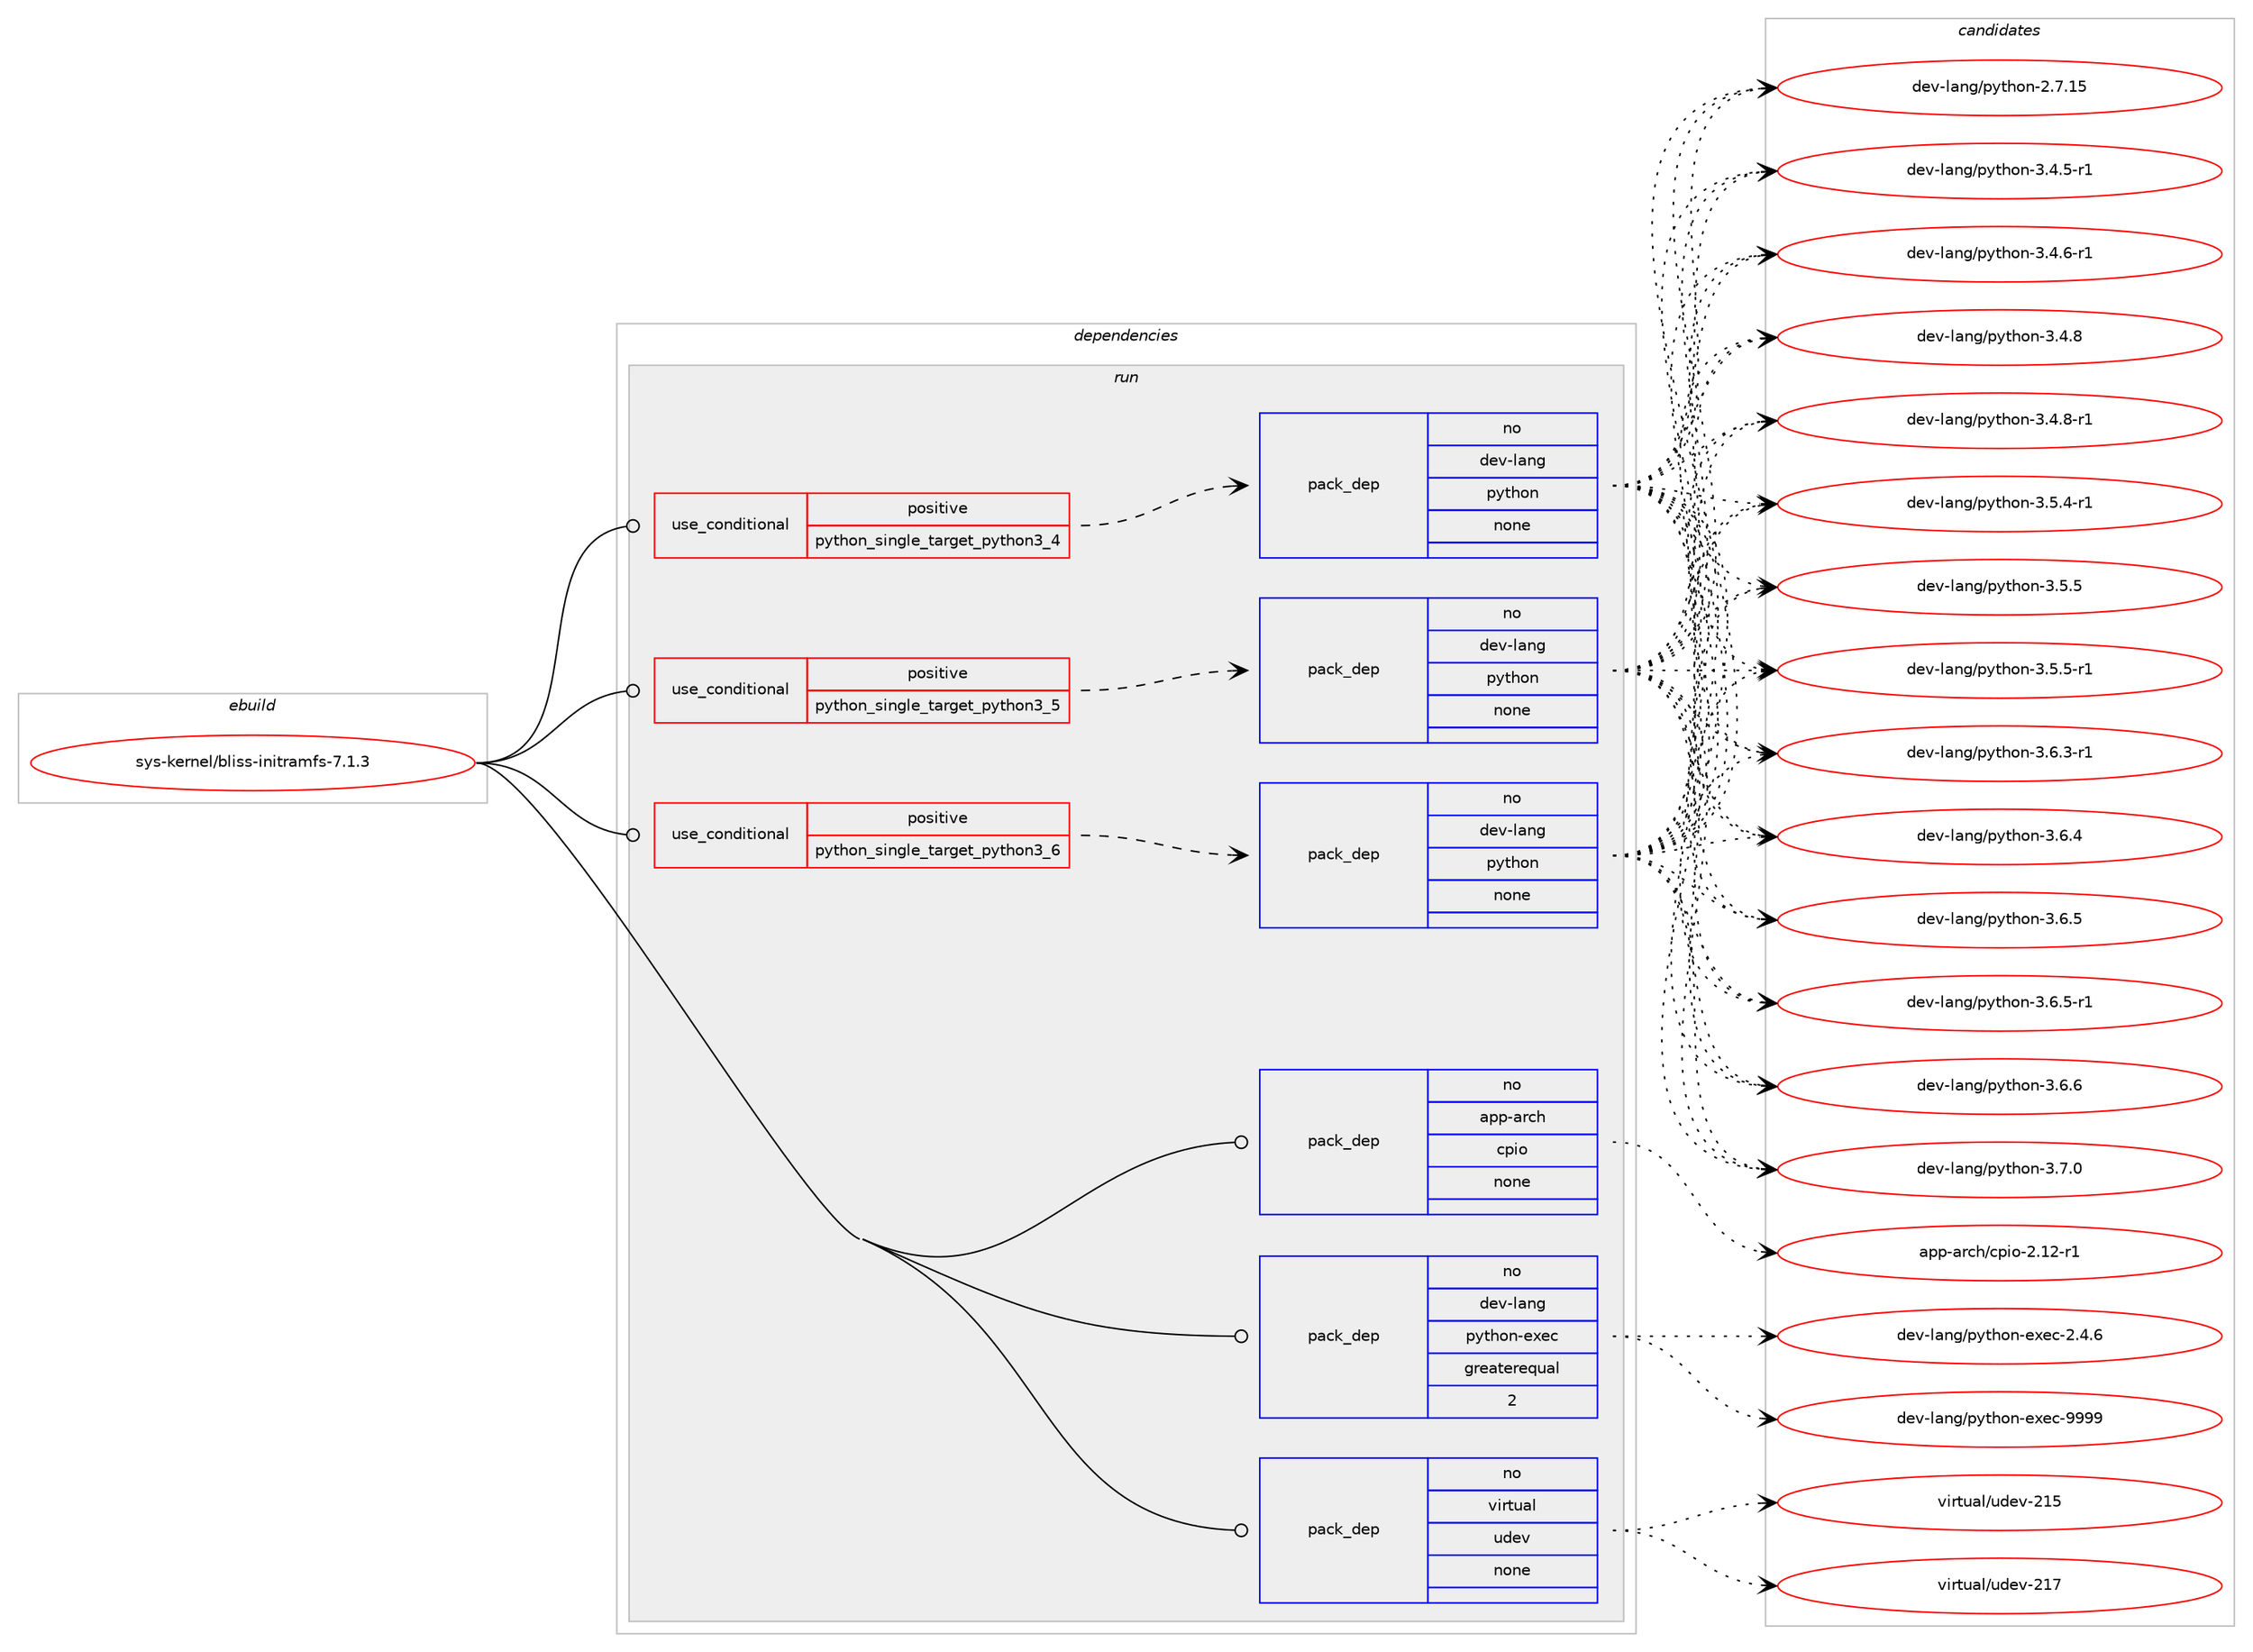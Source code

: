 digraph prolog {

# *************
# Graph options
# *************

newrank=true;
concentrate=true;
compound=true;
graph [rankdir=LR,fontname=Helvetica,fontsize=10,ranksep=1.5];#, ranksep=2.5, nodesep=0.2];
edge  [arrowhead=vee];
node  [fontname=Helvetica,fontsize=10];

# **********
# The ebuild
# **********

subgraph cluster_leftcol {
color=gray;
rank=same;
label=<<i>ebuild</i>>;
id [label="sys-kernel/bliss-initramfs-7.1.3", color=red, width=4, href="../sys-kernel/bliss-initramfs-7.1.3.svg"];
}

# ****************
# The dependencies
# ****************

subgraph cluster_midcol {
color=gray;
label=<<i>dependencies</i>>;
subgraph cluster_compile {
fillcolor="#eeeeee";
style=filled;
label=<<i>compile</i>>;
}
subgraph cluster_compileandrun {
fillcolor="#eeeeee";
style=filled;
label=<<i>compile and run</i>>;
}
subgraph cluster_run {
fillcolor="#eeeeee";
style=filled;
label=<<i>run</i>>;
subgraph cond369 {
dependency3933 [label=<<TABLE BORDER="0" CELLBORDER="1" CELLSPACING="0" CELLPADDING="4"><TR><TD ROWSPAN="3" CELLPADDING="10">use_conditional</TD></TR><TR><TD>positive</TD></TR><TR><TD>python_single_target_python3_4</TD></TR></TABLE>>, shape=none, color=red];
subgraph pack3468 {
dependency3934 [label=<<TABLE BORDER="0" CELLBORDER="1" CELLSPACING="0" CELLPADDING="4" WIDTH="220"><TR><TD ROWSPAN="6" CELLPADDING="30">pack_dep</TD></TR><TR><TD WIDTH="110">no</TD></TR><TR><TD>dev-lang</TD></TR><TR><TD>python</TD></TR><TR><TD>none</TD></TR><TR><TD></TD></TR></TABLE>>, shape=none, color=blue];
}
dependency3933:e -> dependency3934:w [weight=20,style="dashed",arrowhead="vee"];
}
id:e -> dependency3933:w [weight=20,style="solid",arrowhead="odot"];
subgraph cond370 {
dependency3935 [label=<<TABLE BORDER="0" CELLBORDER="1" CELLSPACING="0" CELLPADDING="4"><TR><TD ROWSPAN="3" CELLPADDING="10">use_conditional</TD></TR><TR><TD>positive</TD></TR><TR><TD>python_single_target_python3_5</TD></TR></TABLE>>, shape=none, color=red];
subgraph pack3469 {
dependency3936 [label=<<TABLE BORDER="0" CELLBORDER="1" CELLSPACING="0" CELLPADDING="4" WIDTH="220"><TR><TD ROWSPAN="6" CELLPADDING="30">pack_dep</TD></TR><TR><TD WIDTH="110">no</TD></TR><TR><TD>dev-lang</TD></TR><TR><TD>python</TD></TR><TR><TD>none</TD></TR><TR><TD></TD></TR></TABLE>>, shape=none, color=blue];
}
dependency3935:e -> dependency3936:w [weight=20,style="dashed",arrowhead="vee"];
}
id:e -> dependency3935:w [weight=20,style="solid",arrowhead="odot"];
subgraph cond371 {
dependency3937 [label=<<TABLE BORDER="0" CELLBORDER="1" CELLSPACING="0" CELLPADDING="4"><TR><TD ROWSPAN="3" CELLPADDING="10">use_conditional</TD></TR><TR><TD>positive</TD></TR><TR><TD>python_single_target_python3_6</TD></TR></TABLE>>, shape=none, color=red];
subgraph pack3470 {
dependency3938 [label=<<TABLE BORDER="0" CELLBORDER="1" CELLSPACING="0" CELLPADDING="4" WIDTH="220"><TR><TD ROWSPAN="6" CELLPADDING="30">pack_dep</TD></TR><TR><TD WIDTH="110">no</TD></TR><TR><TD>dev-lang</TD></TR><TR><TD>python</TD></TR><TR><TD>none</TD></TR><TR><TD></TD></TR></TABLE>>, shape=none, color=blue];
}
dependency3937:e -> dependency3938:w [weight=20,style="dashed",arrowhead="vee"];
}
id:e -> dependency3937:w [weight=20,style="solid",arrowhead="odot"];
subgraph pack3471 {
dependency3939 [label=<<TABLE BORDER="0" CELLBORDER="1" CELLSPACING="0" CELLPADDING="4" WIDTH="220"><TR><TD ROWSPAN="6" CELLPADDING="30">pack_dep</TD></TR><TR><TD WIDTH="110">no</TD></TR><TR><TD>app-arch</TD></TR><TR><TD>cpio</TD></TR><TR><TD>none</TD></TR><TR><TD></TD></TR></TABLE>>, shape=none, color=blue];
}
id:e -> dependency3939:w [weight=20,style="solid",arrowhead="odot"];
subgraph pack3472 {
dependency3940 [label=<<TABLE BORDER="0" CELLBORDER="1" CELLSPACING="0" CELLPADDING="4" WIDTH="220"><TR><TD ROWSPAN="6" CELLPADDING="30">pack_dep</TD></TR><TR><TD WIDTH="110">no</TD></TR><TR><TD>dev-lang</TD></TR><TR><TD>python-exec</TD></TR><TR><TD>greaterequal</TD></TR><TR><TD>2</TD></TR></TABLE>>, shape=none, color=blue];
}
id:e -> dependency3940:w [weight=20,style="solid",arrowhead="odot"];
subgraph pack3473 {
dependency3941 [label=<<TABLE BORDER="0" CELLBORDER="1" CELLSPACING="0" CELLPADDING="4" WIDTH="220"><TR><TD ROWSPAN="6" CELLPADDING="30">pack_dep</TD></TR><TR><TD WIDTH="110">no</TD></TR><TR><TD>virtual</TD></TR><TR><TD>udev</TD></TR><TR><TD>none</TD></TR><TR><TD></TD></TR></TABLE>>, shape=none, color=blue];
}
id:e -> dependency3941:w [weight=20,style="solid",arrowhead="odot"];
}
}

# **************
# The candidates
# **************

subgraph cluster_choices {
rank=same;
color=gray;
label=<<i>candidates</i>>;

subgraph choice3468 {
color=black;
nodesep=1;
choice10010111845108971101034711212111610411111045504655464953 [label="dev-lang/python-2.7.15", color=red, width=4,href="../dev-lang/python-2.7.15.svg"];
choice1001011184510897110103471121211161041111104551465246534511449 [label="dev-lang/python-3.4.5-r1", color=red, width=4,href="../dev-lang/python-3.4.5-r1.svg"];
choice1001011184510897110103471121211161041111104551465246544511449 [label="dev-lang/python-3.4.6-r1", color=red, width=4,href="../dev-lang/python-3.4.6-r1.svg"];
choice100101118451089711010347112121116104111110455146524656 [label="dev-lang/python-3.4.8", color=red, width=4,href="../dev-lang/python-3.4.8.svg"];
choice1001011184510897110103471121211161041111104551465246564511449 [label="dev-lang/python-3.4.8-r1", color=red, width=4,href="../dev-lang/python-3.4.8-r1.svg"];
choice1001011184510897110103471121211161041111104551465346524511449 [label="dev-lang/python-3.5.4-r1", color=red, width=4,href="../dev-lang/python-3.5.4-r1.svg"];
choice100101118451089711010347112121116104111110455146534653 [label="dev-lang/python-3.5.5", color=red, width=4,href="../dev-lang/python-3.5.5.svg"];
choice1001011184510897110103471121211161041111104551465346534511449 [label="dev-lang/python-3.5.5-r1", color=red, width=4,href="../dev-lang/python-3.5.5-r1.svg"];
choice1001011184510897110103471121211161041111104551465446514511449 [label="dev-lang/python-3.6.3-r1", color=red, width=4,href="../dev-lang/python-3.6.3-r1.svg"];
choice100101118451089711010347112121116104111110455146544652 [label="dev-lang/python-3.6.4", color=red, width=4,href="../dev-lang/python-3.6.4.svg"];
choice100101118451089711010347112121116104111110455146544653 [label="dev-lang/python-3.6.5", color=red, width=4,href="../dev-lang/python-3.6.5.svg"];
choice1001011184510897110103471121211161041111104551465446534511449 [label="dev-lang/python-3.6.5-r1", color=red, width=4,href="../dev-lang/python-3.6.5-r1.svg"];
choice100101118451089711010347112121116104111110455146544654 [label="dev-lang/python-3.6.6", color=red, width=4,href="../dev-lang/python-3.6.6.svg"];
choice100101118451089711010347112121116104111110455146554648 [label="dev-lang/python-3.7.0", color=red, width=4,href="../dev-lang/python-3.7.0.svg"];
dependency3934:e -> choice10010111845108971101034711212111610411111045504655464953:w [style=dotted,weight="100"];
dependency3934:e -> choice1001011184510897110103471121211161041111104551465246534511449:w [style=dotted,weight="100"];
dependency3934:e -> choice1001011184510897110103471121211161041111104551465246544511449:w [style=dotted,weight="100"];
dependency3934:e -> choice100101118451089711010347112121116104111110455146524656:w [style=dotted,weight="100"];
dependency3934:e -> choice1001011184510897110103471121211161041111104551465246564511449:w [style=dotted,weight="100"];
dependency3934:e -> choice1001011184510897110103471121211161041111104551465346524511449:w [style=dotted,weight="100"];
dependency3934:e -> choice100101118451089711010347112121116104111110455146534653:w [style=dotted,weight="100"];
dependency3934:e -> choice1001011184510897110103471121211161041111104551465346534511449:w [style=dotted,weight="100"];
dependency3934:e -> choice1001011184510897110103471121211161041111104551465446514511449:w [style=dotted,weight="100"];
dependency3934:e -> choice100101118451089711010347112121116104111110455146544652:w [style=dotted,weight="100"];
dependency3934:e -> choice100101118451089711010347112121116104111110455146544653:w [style=dotted,weight="100"];
dependency3934:e -> choice1001011184510897110103471121211161041111104551465446534511449:w [style=dotted,weight="100"];
dependency3934:e -> choice100101118451089711010347112121116104111110455146544654:w [style=dotted,weight="100"];
dependency3934:e -> choice100101118451089711010347112121116104111110455146554648:w [style=dotted,weight="100"];
}
subgraph choice3469 {
color=black;
nodesep=1;
choice10010111845108971101034711212111610411111045504655464953 [label="dev-lang/python-2.7.15", color=red, width=4,href="../dev-lang/python-2.7.15.svg"];
choice1001011184510897110103471121211161041111104551465246534511449 [label="dev-lang/python-3.4.5-r1", color=red, width=4,href="../dev-lang/python-3.4.5-r1.svg"];
choice1001011184510897110103471121211161041111104551465246544511449 [label="dev-lang/python-3.4.6-r1", color=red, width=4,href="../dev-lang/python-3.4.6-r1.svg"];
choice100101118451089711010347112121116104111110455146524656 [label="dev-lang/python-3.4.8", color=red, width=4,href="../dev-lang/python-3.4.8.svg"];
choice1001011184510897110103471121211161041111104551465246564511449 [label="dev-lang/python-3.4.8-r1", color=red, width=4,href="../dev-lang/python-3.4.8-r1.svg"];
choice1001011184510897110103471121211161041111104551465346524511449 [label="dev-lang/python-3.5.4-r1", color=red, width=4,href="../dev-lang/python-3.5.4-r1.svg"];
choice100101118451089711010347112121116104111110455146534653 [label="dev-lang/python-3.5.5", color=red, width=4,href="../dev-lang/python-3.5.5.svg"];
choice1001011184510897110103471121211161041111104551465346534511449 [label="dev-lang/python-3.5.5-r1", color=red, width=4,href="../dev-lang/python-3.5.5-r1.svg"];
choice1001011184510897110103471121211161041111104551465446514511449 [label="dev-lang/python-3.6.3-r1", color=red, width=4,href="../dev-lang/python-3.6.3-r1.svg"];
choice100101118451089711010347112121116104111110455146544652 [label="dev-lang/python-3.6.4", color=red, width=4,href="../dev-lang/python-3.6.4.svg"];
choice100101118451089711010347112121116104111110455146544653 [label="dev-lang/python-3.6.5", color=red, width=4,href="../dev-lang/python-3.6.5.svg"];
choice1001011184510897110103471121211161041111104551465446534511449 [label="dev-lang/python-3.6.5-r1", color=red, width=4,href="../dev-lang/python-3.6.5-r1.svg"];
choice100101118451089711010347112121116104111110455146544654 [label="dev-lang/python-3.6.6", color=red, width=4,href="../dev-lang/python-3.6.6.svg"];
choice100101118451089711010347112121116104111110455146554648 [label="dev-lang/python-3.7.0", color=red, width=4,href="../dev-lang/python-3.7.0.svg"];
dependency3936:e -> choice10010111845108971101034711212111610411111045504655464953:w [style=dotted,weight="100"];
dependency3936:e -> choice1001011184510897110103471121211161041111104551465246534511449:w [style=dotted,weight="100"];
dependency3936:e -> choice1001011184510897110103471121211161041111104551465246544511449:w [style=dotted,weight="100"];
dependency3936:e -> choice100101118451089711010347112121116104111110455146524656:w [style=dotted,weight="100"];
dependency3936:e -> choice1001011184510897110103471121211161041111104551465246564511449:w [style=dotted,weight="100"];
dependency3936:e -> choice1001011184510897110103471121211161041111104551465346524511449:w [style=dotted,weight="100"];
dependency3936:e -> choice100101118451089711010347112121116104111110455146534653:w [style=dotted,weight="100"];
dependency3936:e -> choice1001011184510897110103471121211161041111104551465346534511449:w [style=dotted,weight="100"];
dependency3936:e -> choice1001011184510897110103471121211161041111104551465446514511449:w [style=dotted,weight="100"];
dependency3936:e -> choice100101118451089711010347112121116104111110455146544652:w [style=dotted,weight="100"];
dependency3936:e -> choice100101118451089711010347112121116104111110455146544653:w [style=dotted,weight="100"];
dependency3936:e -> choice1001011184510897110103471121211161041111104551465446534511449:w [style=dotted,weight="100"];
dependency3936:e -> choice100101118451089711010347112121116104111110455146544654:w [style=dotted,weight="100"];
dependency3936:e -> choice100101118451089711010347112121116104111110455146554648:w [style=dotted,weight="100"];
}
subgraph choice3470 {
color=black;
nodesep=1;
choice10010111845108971101034711212111610411111045504655464953 [label="dev-lang/python-2.7.15", color=red, width=4,href="../dev-lang/python-2.7.15.svg"];
choice1001011184510897110103471121211161041111104551465246534511449 [label="dev-lang/python-3.4.5-r1", color=red, width=4,href="../dev-lang/python-3.4.5-r1.svg"];
choice1001011184510897110103471121211161041111104551465246544511449 [label="dev-lang/python-3.4.6-r1", color=red, width=4,href="../dev-lang/python-3.4.6-r1.svg"];
choice100101118451089711010347112121116104111110455146524656 [label="dev-lang/python-3.4.8", color=red, width=4,href="../dev-lang/python-3.4.8.svg"];
choice1001011184510897110103471121211161041111104551465246564511449 [label="dev-lang/python-3.4.8-r1", color=red, width=4,href="../dev-lang/python-3.4.8-r1.svg"];
choice1001011184510897110103471121211161041111104551465346524511449 [label="dev-lang/python-3.5.4-r1", color=red, width=4,href="../dev-lang/python-3.5.4-r1.svg"];
choice100101118451089711010347112121116104111110455146534653 [label="dev-lang/python-3.5.5", color=red, width=4,href="../dev-lang/python-3.5.5.svg"];
choice1001011184510897110103471121211161041111104551465346534511449 [label="dev-lang/python-3.5.5-r1", color=red, width=4,href="../dev-lang/python-3.5.5-r1.svg"];
choice1001011184510897110103471121211161041111104551465446514511449 [label="dev-lang/python-3.6.3-r1", color=red, width=4,href="../dev-lang/python-3.6.3-r1.svg"];
choice100101118451089711010347112121116104111110455146544652 [label="dev-lang/python-3.6.4", color=red, width=4,href="../dev-lang/python-3.6.4.svg"];
choice100101118451089711010347112121116104111110455146544653 [label="dev-lang/python-3.6.5", color=red, width=4,href="../dev-lang/python-3.6.5.svg"];
choice1001011184510897110103471121211161041111104551465446534511449 [label="dev-lang/python-3.6.5-r1", color=red, width=4,href="../dev-lang/python-3.6.5-r1.svg"];
choice100101118451089711010347112121116104111110455146544654 [label="dev-lang/python-3.6.6", color=red, width=4,href="../dev-lang/python-3.6.6.svg"];
choice100101118451089711010347112121116104111110455146554648 [label="dev-lang/python-3.7.0", color=red, width=4,href="../dev-lang/python-3.7.0.svg"];
dependency3938:e -> choice10010111845108971101034711212111610411111045504655464953:w [style=dotted,weight="100"];
dependency3938:e -> choice1001011184510897110103471121211161041111104551465246534511449:w [style=dotted,weight="100"];
dependency3938:e -> choice1001011184510897110103471121211161041111104551465246544511449:w [style=dotted,weight="100"];
dependency3938:e -> choice100101118451089711010347112121116104111110455146524656:w [style=dotted,weight="100"];
dependency3938:e -> choice1001011184510897110103471121211161041111104551465246564511449:w [style=dotted,weight="100"];
dependency3938:e -> choice1001011184510897110103471121211161041111104551465346524511449:w [style=dotted,weight="100"];
dependency3938:e -> choice100101118451089711010347112121116104111110455146534653:w [style=dotted,weight="100"];
dependency3938:e -> choice1001011184510897110103471121211161041111104551465346534511449:w [style=dotted,weight="100"];
dependency3938:e -> choice1001011184510897110103471121211161041111104551465446514511449:w [style=dotted,weight="100"];
dependency3938:e -> choice100101118451089711010347112121116104111110455146544652:w [style=dotted,weight="100"];
dependency3938:e -> choice100101118451089711010347112121116104111110455146544653:w [style=dotted,weight="100"];
dependency3938:e -> choice1001011184510897110103471121211161041111104551465446534511449:w [style=dotted,weight="100"];
dependency3938:e -> choice100101118451089711010347112121116104111110455146544654:w [style=dotted,weight="100"];
dependency3938:e -> choice100101118451089711010347112121116104111110455146554648:w [style=dotted,weight="100"];
}
subgraph choice3471 {
color=black;
nodesep=1;
choice97112112459711499104479911210511145504649504511449 [label="app-arch/cpio-2.12-r1", color=red, width=4,href="../app-arch/cpio-2.12-r1.svg"];
dependency3939:e -> choice97112112459711499104479911210511145504649504511449:w [style=dotted,weight="100"];
}
subgraph choice3472 {
color=black;
nodesep=1;
choice1001011184510897110103471121211161041111104510112010199455046524654 [label="dev-lang/python-exec-2.4.6", color=red, width=4,href="../dev-lang/python-exec-2.4.6.svg"];
choice10010111845108971101034711212111610411111045101120101994557575757 [label="dev-lang/python-exec-9999", color=red, width=4,href="../dev-lang/python-exec-9999.svg"];
dependency3940:e -> choice1001011184510897110103471121211161041111104510112010199455046524654:w [style=dotted,weight="100"];
dependency3940:e -> choice10010111845108971101034711212111610411111045101120101994557575757:w [style=dotted,weight="100"];
}
subgraph choice3473 {
color=black;
nodesep=1;
choice118105114116117971084711710010111845504953 [label="virtual/udev-215", color=red, width=4,href="../virtual/udev-215.svg"];
choice118105114116117971084711710010111845504955 [label="virtual/udev-217", color=red, width=4,href="../virtual/udev-217.svg"];
dependency3941:e -> choice118105114116117971084711710010111845504953:w [style=dotted,weight="100"];
dependency3941:e -> choice118105114116117971084711710010111845504955:w [style=dotted,weight="100"];
}
}

}
